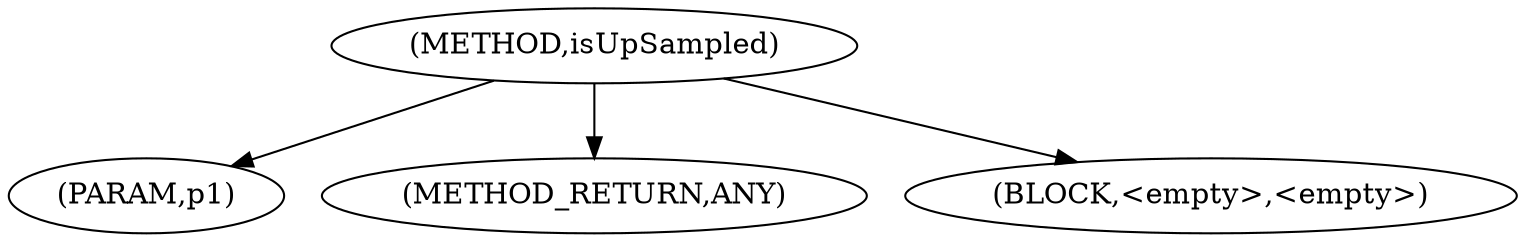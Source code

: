 digraph "isUpSampled" {  
"100030" [label = <(METHOD,isUpSampled)> ]
"100031" [label = <(PARAM,p1)> ]
"100032" [label = <(METHOD_RETURN,ANY)> ]
"100033" [label = <(BLOCK,&lt;empty&gt;,&lt;empty&gt;)> ]
  "100030" -> "100032" 
  "100030" -> "100031" 
  "100030" -> "100033" 
}
